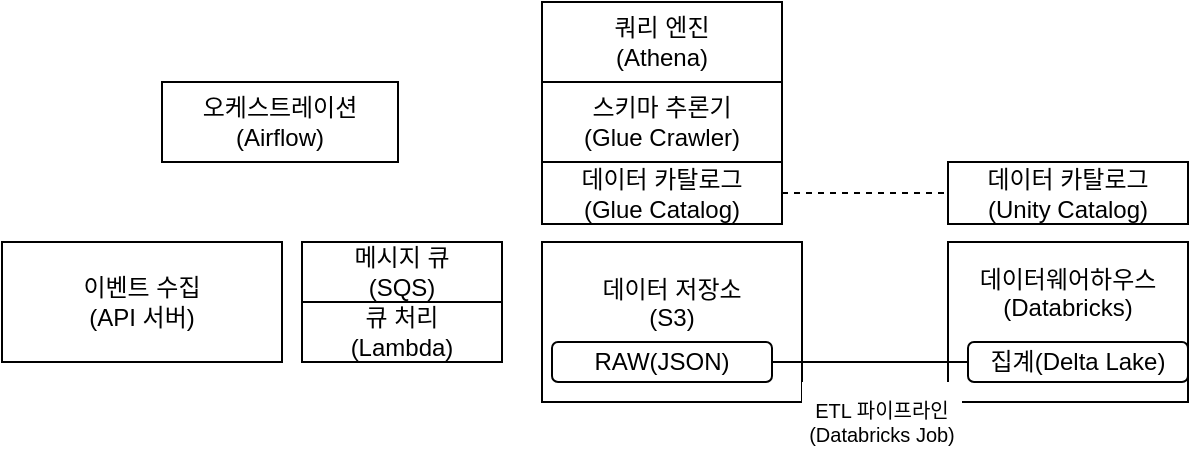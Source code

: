 <mxfile version="26.2.14">
  <diagram name="페이지-1" id="4-Lb67SdzFMOUYUuRfFv">
    <mxGraphModel dx="1493" dy="1328" grid="1" gridSize="10" guides="1" tooltips="1" connect="1" arrows="1" fold="1" page="1" pageScale="1" pageWidth="827" pageHeight="1169" math="0" shadow="0">
      <root>
        <mxCell id="0" />
        <mxCell id="1" parent="0" />
        <mxCell id="h7YVWrTTgNY-4MRIAwYg-1" value="&lt;div&gt;이벤트 수집&lt;/div&gt;&lt;div&gt;(API 서버)&lt;/div&gt;" style="rounded=0;whiteSpace=wrap;html=1;" vertex="1" parent="1">
          <mxGeometry x="60" y="160" width="140" height="60" as="geometry" />
        </mxCell>
        <mxCell id="h7YVWrTTgNY-4MRIAwYg-2" value="메시지 큐&lt;br&gt;(SQS)" style="rounded=0;whiteSpace=wrap;html=1;" vertex="1" parent="1">
          <mxGeometry x="210" y="160" width="100" height="30" as="geometry" />
        </mxCell>
        <mxCell id="h7YVWrTTgNY-4MRIAwYg-3" value="&lt;div&gt;큐 처리&lt;/div&gt;&lt;div&gt;(Lambda)&lt;/div&gt;" style="rounded=0;whiteSpace=wrap;html=1;" vertex="1" parent="1">
          <mxGeometry x="210" y="190" width="100" height="30" as="geometry" />
        </mxCell>
        <mxCell id="h7YVWrTTgNY-4MRIAwYg-4" value="" style="rounded=0;whiteSpace=wrap;html=1;" vertex="1" parent="1">
          <mxGeometry x="330" y="160" width="130" height="80" as="geometry" />
        </mxCell>
        <mxCell id="h7YVWrTTgNY-4MRIAwYg-5" value="&lt;div&gt;데이터 카탈로그&lt;br&gt;(Unity Catalog)&lt;/div&gt;" style="rounded=0;whiteSpace=wrap;html=1;" vertex="1" parent="1">
          <mxGeometry x="533" y="120" width="120" height="31" as="geometry" />
        </mxCell>
        <mxCell id="h7YVWrTTgNY-4MRIAwYg-7" value="&lt;div&gt;쿼리 엔진&lt;/div&gt;&lt;div&gt;(Athena)&lt;/div&gt;" style="rounded=0;whiteSpace=wrap;html=1;" vertex="1" parent="1">
          <mxGeometry x="330" y="40" width="120" height="40" as="geometry" />
        </mxCell>
        <mxCell id="h7YVWrTTgNY-4MRIAwYg-8" value="&lt;div&gt;오케스트레이션&lt;/div&gt;&lt;div&gt;(Airflow)&lt;/div&gt;" style="rounded=0;whiteSpace=wrap;html=1;" vertex="1" parent="1">
          <mxGeometry x="140" y="80" width="118" height="40" as="geometry" />
        </mxCell>
        <mxCell id="h7YVWrTTgNY-4MRIAwYg-9" value="" style="rounded=0;whiteSpace=wrap;html=1;" vertex="1" parent="1">
          <mxGeometry x="533" y="160" width="120" height="80" as="geometry" />
        </mxCell>
        <mxCell id="h7YVWrTTgNY-4MRIAwYg-10" value="&lt;div&gt;스키마 추론기&lt;/div&gt;&lt;div&gt;(Glue Crawler)&lt;/div&gt;" style="rounded=0;whiteSpace=wrap;html=1;" vertex="1" parent="1">
          <mxGeometry x="330" y="80" width="120" height="40" as="geometry" />
        </mxCell>
        <mxCell id="h7YVWrTTgNY-4MRIAwYg-26" style="edgeStyle=orthogonalEdgeStyle;rounded=0;orthogonalLoop=1;jettySize=auto;html=1;endArrow=none;startFill=0;" edge="1" parent="1" source="h7YVWrTTgNY-4MRIAwYg-11" target="h7YVWrTTgNY-4MRIAwYg-12">
          <mxGeometry relative="1" as="geometry" />
        </mxCell>
        <mxCell id="h7YVWrTTgNY-4MRIAwYg-11" value="RAW(JSON)" style="rounded=1;whiteSpace=wrap;html=1;" vertex="1" parent="1">
          <mxGeometry x="335" y="210" width="110" height="20" as="geometry" />
        </mxCell>
        <mxCell id="h7YVWrTTgNY-4MRIAwYg-12" value="집계(Delta Lake)" style="rounded=1;whiteSpace=wrap;html=1;" vertex="1" parent="1">
          <mxGeometry x="543" y="210" width="110" height="20" as="geometry" />
        </mxCell>
        <mxCell id="h7YVWrTTgNY-4MRIAwYg-22" value="&lt;div&gt;데이터 저장소&lt;/div&gt;&lt;div&gt;(S3)&lt;/div&gt;" style="text;whiteSpace=wrap;html=1;align=center;" vertex="1" parent="1">
          <mxGeometry x="345" y="170" width="100" height="50" as="geometry" />
        </mxCell>
        <mxCell id="h7YVWrTTgNY-4MRIAwYg-24" style="edgeStyle=orthogonalEdgeStyle;rounded=0;orthogonalLoop=1;jettySize=auto;html=1;endArrow=none;startFill=0;dashed=1;" edge="1" parent="1" source="h7YVWrTTgNY-4MRIAwYg-23" target="h7YVWrTTgNY-4MRIAwYg-5">
          <mxGeometry relative="1" as="geometry" />
        </mxCell>
        <mxCell id="h7YVWrTTgNY-4MRIAwYg-23" value="&lt;div&gt;데이터 카탈로그&lt;br&gt;(Glue Catalog)&lt;/div&gt;" style="rounded=0;whiteSpace=wrap;html=1;" vertex="1" parent="1">
          <mxGeometry x="330" y="120" width="120" height="31" as="geometry" />
        </mxCell>
        <mxCell id="h7YVWrTTgNY-4MRIAwYg-25" value="&lt;div&gt;데이터웨어하우스&lt;/div&gt;&lt;div&gt;(Databricks)&lt;/div&gt;" style="text;whiteSpace=wrap;html=1;align=center;" vertex="1" parent="1">
          <mxGeometry x="533" y="165" width="120" height="50" as="geometry" />
        </mxCell>
        <mxCell id="h7YVWrTTgNY-4MRIAwYg-6" value="&lt;div&gt;ETL 파이프라인&lt;/div&gt;&lt;div&gt;(Databricks Job)&lt;/div&gt;" style="rounded=0;whiteSpace=wrap;html=1;strokeColor=none;fontSize=10;" vertex="1" parent="1">
          <mxGeometry x="460" y="230" width="80" height="40" as="geometry" />
        </mxCell>
      </root>
    </mxGraphModel>
  </diagram>
</mxfile>

